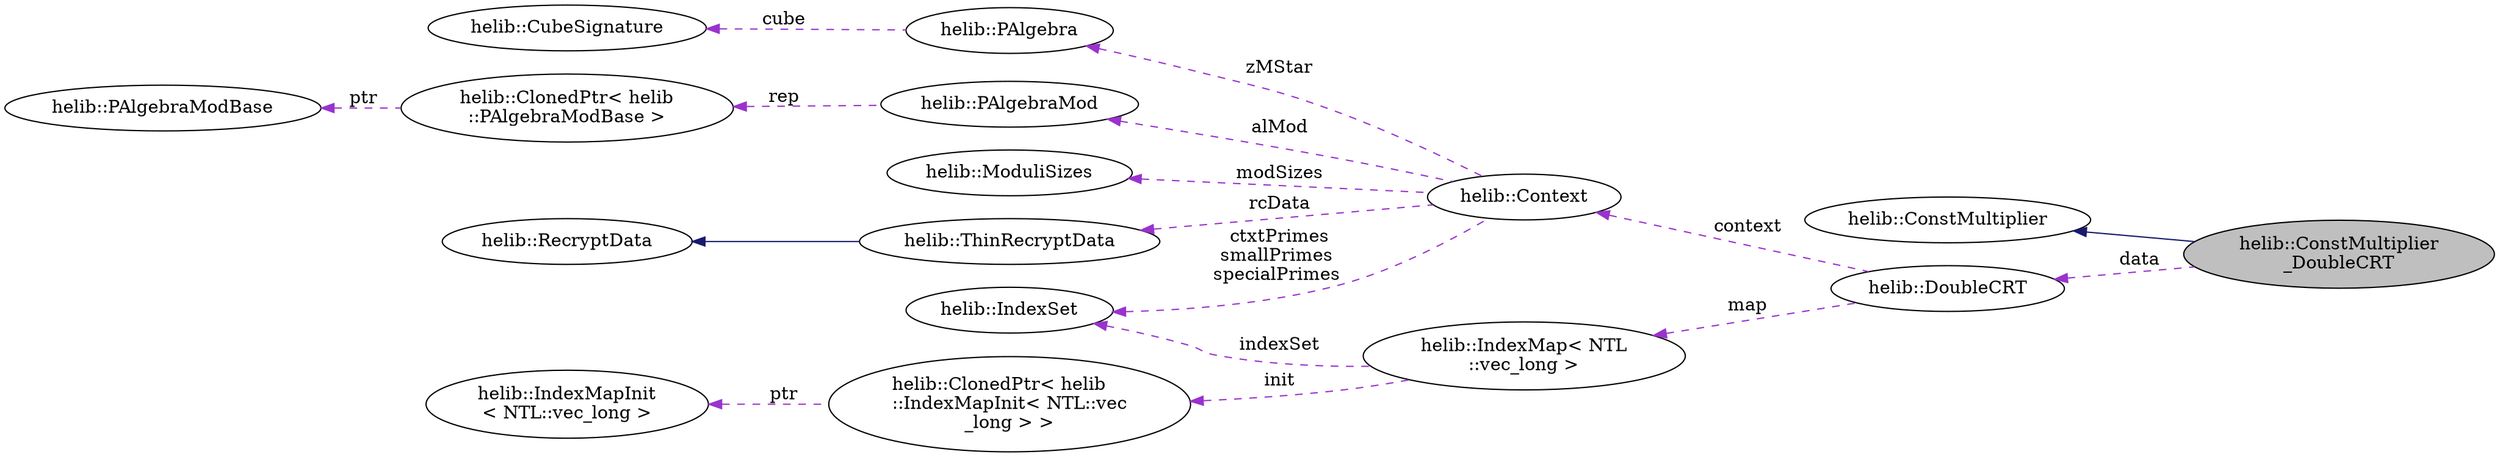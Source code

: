 digraph "helib::ConstMultiplier_DoubleCRT"
{
  rankdir="LR";
  N2 [label="helib::ConstMultiplier\l_DoubleCRT",color="black", fillcolor="grey75", style="filled", fontcolor="black"];
  N3 -> N2 [dir="back",color="midnightblue",style="solid"];
  N3 [label="helib::ConstMultiplier",color="black", fillcolor="white", style="filled"];
  N4 -> N2 [dir="back",color="darkorchid3",style="dashed",label=" data" ];
  N4 [label="helib::DoubleCRT",color="black", fillcolor="white", style="filled",tooltip="Implementing polynomials (elements in the ring R_Q) in double-CRT form. "];
  N5 -> N4 [dir="back",color="darkorchid3",style="dashed",label=" context" ];
  N5 [label="helib::Context",color="black", fillcolor="white", style="filled",tooltip="Maintaining the HE scheme parameters. "];
  N6 -> N5 [dir="back",color="darkorchid3",style="dashed",label=" modSizes" ];
  N6 [label="helib::ModuliSizes",color="black", fillcolor="white", style="filled",tooltip="A helper class to map required modulo-sizes to primeSets. "];
  N7 -> N5 [dir="back",color="darkorchid3",style="dashed",label=" rcData" ];
  N7 [label="helib::ThinRecryptData",color="black", fillcolor="white", style="filled",tooltip="Same as above, but for \"thin\" bootstrapping, where the slots are assumed to contain constants..."];
  N8 -> N7 [dir="back",color="midnightblue",style="solid"];
  N8 [label="helib::RecryptData",color="black", fillcolor="white", style="filled",tooltip="A structure to hold recryption-related data inside the Context. "];
  N9 -> N5 [dir="back",color="darkorchid3",style="dashed",label=" ctxtPrimes\nsmallPrimes\nspecialPrimes" ];
  N9 [label="helib::IndexSet",color="black", fillcolor="white", style="filled",tooltip="A dynamic set of non-negative integers. "];
  N10 -> N5 [dir="back",color="darkorchid3",style="dashed",label=" zMStar" ];
  N10 [label="helib::PAlgebra",color="black", fillcolor="white", style="filled",tooltip="The structure of (Z/mZ)* /(p) "];
  N11 -> N10 [dir="back",color="darkorchid3",style="dashed",label=" cube" ];
  N11 [label="helib::CubeSignature",color="black", fillcolor="white", style="filled",tooltip="Holds a vector of dimensions for a hypercube and some additional data. "];
  N12 -> N5 [dir="back",color="darkorchid3",style="dashed",label=" alMod" ];
  N12 [label="helib::PAlgebraMod",color="black", fillcolor="white", style="filled",tooltip="The structure of Z[X]/(Phi_m(X), p) "];
  N13 -> N12 [dir="back",color="darkorchid3",style="dashed",label=" rep" ];
  N13 [label="helib::ClonedPtr\< helib\l::PAlgebraModBase \>",color="black", fillcolor="white", style="filled"];
  N14 -> N13 [dir="back",color="darkorchid3",style="dashed",label=" ptr" ];
  N14 [label="helib::PAlgebraModBase",color="black", fillcolor="white", style="filled",tooltip="Virtual base class for PAlgebraMod. "];
  N15 -> N4 [dir="back",color="darkorchid3",style="dashed",label=" map" ];
  N15 [label="helib::IndexMap\< NTL\l::vec_long \>",color="black", fillcolor="white", style="filled"];
  N9 -> N15 [dir="back",color="darkorchid3",style="dashed",label=" indexSet" ];
  N16 -> N15 [dir="back",color="darkorchid3",style="dashed",label=" init" ];
  N16 [label="helib::ClonedPtr\< helib\l::IndexMapInit\< NTL::vec\l_long \> \>",color="black", fillcolor="white", style="filled"];
  N17 -> N16 [dir="back",color="darkorchid3",style="dashed",label=" ptr" ];
  N17 [label="helib::IndexMapInit\l\< NTL::vec_long \>",color="black", fillcolor="white", style="filled"];
}
digraph "helib::ConstMultiplier_DoubleCRT"
{
  N0 [label="helib::ConstMultiplier\l_DoubleCRT",color="black", fillcolor="grey75", style="filled", fontcolor="black"];
  N1 -> N0 [dir="back",color="midnightblue",style="solid"];
  N1 [label="helib::ConstMultiplier",color="black", fillcolor="white", style="filled"];
}
